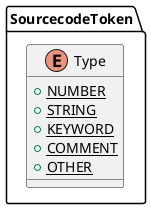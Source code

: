 @startuml

    enum SourcecodeToken.Type {
        {static} +NUMBER
        {static} +STRING
        {static} +KEYWORD
        {static} +COMMENT
        {static} +OTHER
    }

@enduml
